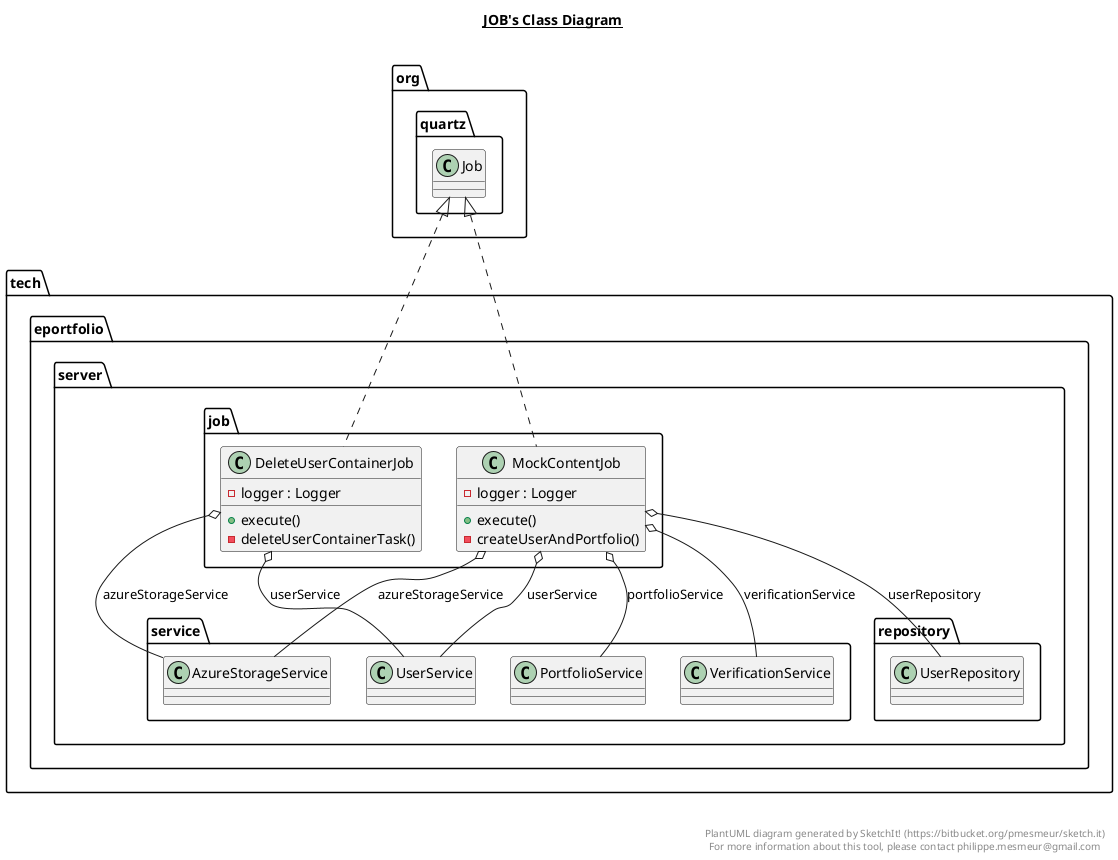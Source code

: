 @startuml

title __JOB's Class Diagram__\n

  namespace tech.eportfolio.server {
    namespace job {
      class tech.eportfolio.server.job.DeleteUserContainerJob {
          - logger : Logger
          + execute()
          - deleteUserContainerTask()
      }
    }
  }
  

  namespace tech.eportfolio.server {
    namespace job {
      class tech.eportfolio.server.job.MockContentJob {
          - logger : Logger
          + execute()
          - createUserAndPortfolio()
      }
    }
  }
  

  tech.eportfolio.server.job.DeleteUserContainerJob .up.|> org.quartz.Job
  tech.eportfolio.server.job.DeleteUserContainerJob o-- tech.eportfolio.server.service.AzureStorageService : azureStorageService
  tech.eportfolio.server.job.DeleteUserContainerJob o-- tech.eportfolio.server.service.UserService : userService
  tech.eportfolio.server.job.MockContentJob .up.|> org.quartz.Job
  tech.eportfolio.server.job.MockContentJob o-- tech.eportfolio.server.service.AzureStorageService : azureStorageService
  tech.eportfolio.server.job.MockContentJob o-- tech.eportfolio.server.service.PortfolioService : portfolioService
  tech.eportfolio.server.job.MockContentJob o-- tech.eportfolio.server.repository.UserRepository : userRepository
  tech.eportfolio.server.job.MockContentJob o-- tech.eportfolio.server.service.UserService : userService
  tech.eportfolio.server.job.MockContentJob o-- tech.eportfolio.server.service.VerificationService : verificationService


right footer


PlantUML diagram generated by SketchIt! (https://bitbucket.org/pmesmeur/sketch.it)
For more information about this tool, please contact philippe.mesmeur@gmail.com
endfooter

@enduml
